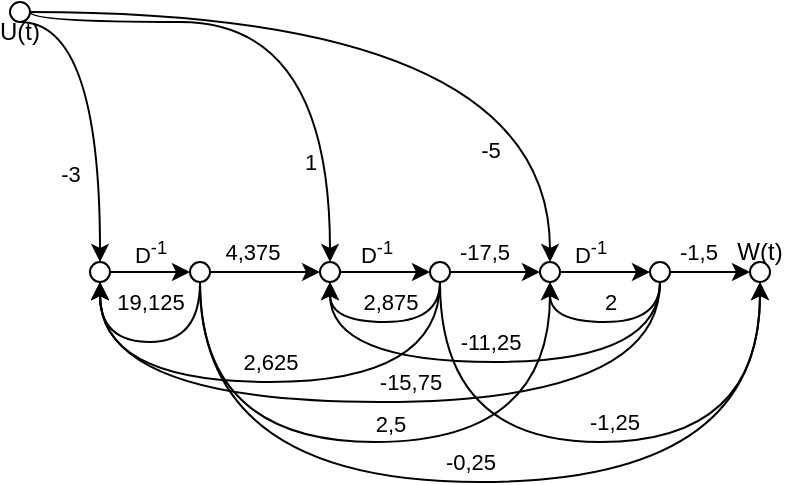 <mxfile version="21.1.2" type="github" pages="2">
  <diagram name="Страница 1" id="J253sKv-5mYBenVmnRTH">
    <mxGraphModel dx="737" dy="311" grid="1" gridSize="10" guides="1" tooltips="1" connect="1" arrows="1" fold="1" page="1" pageScale="1" pageWidth="827" pageHeight="1169" math="0" shadow="0">
      <root>
        <mxCell id="0" />
        <mxCell id="1" parent="0" />
        <mxCell id="wxOX3vspZobBlcKCEDgD-23" style="edgeStyle=orthogonalEdgeStyle;rounded=0;orthogonalLoop=1;jettySize=auto;html=1;exitX=1;exitY=0.5;exitDx=0;exitDy=0;entryX=0;entryY=0.5;entryDx=0;entryDy=0;" edge="1" parent="1" source="wxOX3vspZobBlcKCEDgD-1" target="wxOX3vspZobBlcKCEDgD-4">
          <mxGeometry relative="1" as="geometry" />
        </mxCell>
        <mxCell id="wxOX3vspZobBlcKCEDgD-41" value="D&lt;sup&gt;-1&lt;/sup&gt;" style="edgeLabel;html=1;align=center;verticalAlign=middle;resizable=0;points=[];" vertex="1" connectable="0" parent="wxOX3vspZobBlcKCEDgD-23">
          <mxGeometry x="0.236" y="-1" relative="1" as="geometry">
            <mxPoint x="-5" y="-11" as="offset" />
          </mxGeometry>
        </mxCell>
        <mxCell id="wxOX3vspZobBlcKCEDgD-1" value="" style="ellipse;whiteSpace=wrap;html=1;aspect=fixed;" vertex="1" parent="1">
          <mxGeometry x="110" y="270" width="10" height="10" as="geometry" />
        </mxCell>
        <mxCell id="wxOX3vspZobBlcKCEDgD-24" style="edgeStyle=orthogonalEdgeStyle;rounded=0;orthogonalLoop=1;jettySize=auto;html=1;exitX=1;exitY=0.5;exitDx=0;exitDy=0;entryX=0;entryY=0.5;entryDx=0;entryDy=0;" edge="1" parent="1" source="wxOX3vspZobBlcKCEDgD-4" target="wxOX3vspZobBlcKCEDgD-18">
          <mxGeometry relative="1" as="geometry" />
        </mxCell>
        <mxCell id="wxOX3vspZobBlcKCEDgD-37" value="4,375" style="edgeLabel;html=1;align=center;verticalAlign=middle;resizable=0;points=[];" vertex="1" connectable="0" parent="wxOX3vspZobBlcKCEDgD-24">
          <mxGeometry x="0.248" relative="1" as="geometry">
            <mxPoint x="-14" y="-10" as="offset" />
          </mxGeometry>
        </mxCell>
        <mxCell id="wxOX3vspZobBlcKCEDgD-29" style="edgeStyle=orthogonalEdgeStyle;rounded=0;orthogonalLoop=1;jettySize=auto;html=1;exitX=0.5;exitY=1;exitDx=0;exitDy=0;entryX=0.5;entryY=1;entryDx=0;entryDy=0;curved=1;" edge="1" parent="1" source="wxOX3vspZobBlcKCEDgD-4" target="wxOX3vspZobBlcKCEDgD-1">
          <mxGeometry relative="1" as="geometry">
            <Array as="points">
              <mxPoint x="165" y="310" />
              <mxPoint x="115" y="310" />
            </Array>
          </mxGeometry>
        </mxCell>
        <mxCell id="wxOX3vspZobBlcKCEDgD-30" value="19,125" style="edgeLabel;html=1;align=center;verticalAlign=middle;resizable=0;points=[];" vertex="1" connectable="0" parent="wxOX3vspZobBlcKCEDgD-29">
          <mxGeometry x="-0.309" y="-2" relative="1" as="geometry">
            <mxPoint x="-17" y="-18" as="offset" />
          </mxGeometry>
        </mxCell>
        <mxCell id="wxOX3vspZobBlcKCEDgD-46" style="edgeStyle=orthogonalEdgeStyle;rounded=0;orthogonalLoop=1;jettySize=auto;html=1;exitX=0.5;exitY=1;exitDx=0;exitDy=0;entryX=0.5;entryY=1;entryDx=0;entryDy=0;curved=1;" edge="1" parent="1" source="wxOX3vspZobBlcKCEDgD-4" target="wxOX3vspZobBlcKCEDgD-31">
          <mxGeometry relative="1" as="geometry">
            <Array as="points">
              <mxPoint x="165" y="380" />
              <mxPoint x="445" y="380" />
            </Array>
          </mxGeometry>
        </mxCell>
        <mxCell id="wxOX3vspZobBlcKCEDgD-55" value="-0,25" style="edgeLabel;html=1;align=center;verticalAlign=middle;resizable=0;points=[];" vertex="1" connectable="0" parent="wxOX3vspZobBlcKCEDgD-46">
          <mxGeometry x="0.07" y="1" relative="1" as="geometry">
            <mxPoint x="-22" y="-9" as="offset" />
          </mxGeometry>
        </mxCell>
        <mxCell id="wxOX3vspZobBlcKCEDgD-50" style="edgeStyle=orthogonalEdgeStyle;rounded=0;orthogonalLoop=1;jettySize=auto;html=1;exitX=0.5;exitY=1;exitDx=0;exitDy=0;entryX=0.5;entryY=1;entryDx=0;entryDy=0;curved=1;" edge="1" parent="1" source="wxOX3vspZobBlcKCEDgD-4" target="wxOX3vspZobBlcKCEDgD-20">
          <mxGeometry relative="1" as="geometry">
            <Array as="points">
              <mxPoint x="165" y="360" />
              <mxPoint x="340" y="360" />
            </Array>
          </mxGeometry>
        </mxCell>
        <mxCell id="wxOX3vspZobBlcKCEDgD-53" value="2,5" style="edgeLabel;html=1;align=center;verticalAlign=middle;resizable=0;points=[];" vertex="1" connectable="0" parent="wxOX3vspZobBlcKCEDgD-50">
          <mxGeometry x="0.296" y="9" relative="1" as="geometry">
            <mxPoint x="-42" as="offset" />
          </mxGeometry>
        </mxCell>
        <mxCell id="wxOX3vspZobBlcKCEDgD-4" value="" style="ellipse;whiteSpace=wrap;html=1;aspect=fixed;" vertex="1" parent="1">
          <mxGeometry x="160" y="270" width="10" height="10" as="geometry" />
        </mxCell>
        <mxCell id="wxOX3vspZobBlcKCEDgD-26" style="edgeStyle=orthogonalEdgeStyle;rounded=0;orthogonalLoop=1;jettySize=auto;html=1;exitX=1;exitY=0.5;exitDx=0;exitDy=0;entryX=0;entryY=0.5;entryDx=0;entryDy=0;" edge="1" parent="1" source="wxOX3vspZobBlcKCEDgD-6" target="wxOX3vspZobBlcKCEDgD-20">
          <mxGeometry relative="1" as="geometry" />
        </mxCell>
        <mxCell id="wxOX3vspZobBlcKCEDgD-40" value="-17,5" style="edgeLabel;html=1;align=center;verticalAlign=middle;resizable=0;points=[];" vertex="1" connectable="0" parent="wxOX3vspZobBlcKCEDgD-26">
          <mxGeometry x="-0.275" y="2" relative="1" as="geometry">
            <mxPoint y="-8" as="offset" />
          </mxGeometry>
        </mxCell>
        <mxCell id="wxOX3vspZobBlcKCEDgD-35" style="edgeStyle=orthogonalEdgeStyle;rounded=0;orthogonalLoop=1;jettySize=auto;html=1;exitX=0.5;exitY=1;exitDx=0;exitDy=0;entryX=0.5;entryY=1;entryDx=0;entryDy=0;curved=1;" edge="1" parent="1" source="wxOX3vspZobBlcKCEDgD-6" target="wxOX3vspZobBlcKCEDgD-1">
          <mxGeometry relative="1" as="geometry">
            <Array as="points">
              <mxPoint x="285" y="330" />
              <mxPoint x="115" y="330" />
            </Array>
          </mxGeometry>
        </mxCell>
        <mxCell id="wxOX3vspZobBlcKCEDgD-38" value="2,625" style="edgeLabel;html=1;align=center;verticalAlign=middle;resizable=0;points=[];" vertex="1" connectable="0" parent="wxOX3vspZobBlcKCEDgD-35">
          <mxGeometry x="-0.127" y="-1" relative="1" as="geometry">
            <mxPoint x="-17" y="-9" as="offset" />
          </mxGeometry>
        </mxCell>
        <mxCell id="wxOX3vspZobBlcKCEDgD-47" style="edgeStyle=orthogonalEdgeStyle;rounded=0;orthogonalLoop=1;jettySize=auto;html=1;exitX=0.5;exitY=1;exitDx=0;exitDy=0;entryX=0.5;entryY=1;entryDx=0;entryDy=0;curved=1;" edge="1" parent="1" source="wxOX3vspZobBlcKCEDgD-6" target="wxOX3vspZobBlcKCEDgD-31">
          <mxGeometry relative="1" as="geometry">
            <Array as="points">
              <mxPoint x="285" y="360" />
              <mxPoint x="445" y="360" />
            </Array>
          </mxGeometry>
        </mxCell>
        <mxCell id="wxOX3vspZobBlcKCEDgD-54" value="-1,25" style="edgeLabel;html=1;align=center;verticalAlign=middle;resizable=0;points=[];" vertex="1" connectable="0" parent="wxOX3vspZobBlcKCEDgD-47">
          <mxGeometry x="0.042" y="-1" relative="1" as="geometry">
            <mxPoint y="-11" as="offset" />
          </mxGeometry>
        </mxCell>
        <mxCell id="wxOX3vspZobBlcKCEDgD-48" style="edgeStyle=orthogonalEdgeStyle;rounded=0;orthogonalLoop=1;jettySize=auto;html=1;exitX=0.5;exitY=1;exitDx=0;exitDy=0;entryX=0.5;entryY=1;entryDx=0;entryDy=0;curved=1;" edge="1" parent="1" source="wxOX3vspZobBlcKCEDgD-6" target="wxOX3vspZobBlcKCEDgD-18">
          <mxGeometry relative="1" as="geometry" />
        </mxCell>
        <mxCell id="wxOX3vspZobBlcKCEDgD-51" value="2,875" style="edgeLabel;html=1;align=center;verticalAlign=middle;resizable=0;points=[];" vertex="1" connectable="0" parent="wxOX3vspZobBlcKCEDgD-48">
          <mxGeometry x="-0.096" relative="1" as="geometry">
            <mxPoint x="-2" y="-10" as="offset" />
          </mxGeometry>
        </mxCell>
        <mxCell id="wxOX3vspZobBlcKCEDgD-6" value="" style="ellipse;whiteSpace=wrap;html=1;aspect=fixed;" vertex="1" parent="1">
          <mxGeometry x="280" y="270" width="10" height="10" as="geometry" />
        </mxCell>
        <mxCell id="wxOX3vspZobBlcKCEDgD-32" style="edgeStyle=orthogonalEdgeStyle;rounded=0;orthogonalLoop=1;jettySize=auto;html=1;exitX=1;exitY=0.5;exitDx=0;exitDy=0;entryX=0;entryY=0.5;entryDx=0;entryDy=0;" edge="1" parent="1" source="wxOX3vspZobBlcKCEDgD-8" target="wxOX3vspZobBlcKCEDgD-31">
          <mxGeometry relative="1" as="geometry" />
        </mxCell>
        <mxCell id="wxOX3vspZobBlcKCEDgD-34" value="-1,5" style="edgeLabel;html=1;align=center;verticalAlign=middle;resizable=0;points=[];" vertex="1" connectable="0" parent="wxOX3vspZobBlcKCEDgD-32">
          <mxGeometry x="-0.244" y="1" relative="1" as="geometry">
            <mxPoint x="-1" y="-9" as="offset" />
          </mxGeometry>
        </mxCell>
        <mxCell id="wxOX3vspZobBlcKCEDgD-36" style="edgeStyle=orthogonalEdgeStyle;rounded=0;orthogonalLoop=1;jettySize=auto;html=1;exitX=0.5;exitY=1;exitDx=0;exitDy=0;entryX=0.5;entryY=1;entryDx=0;entryDy=0;curved=1;" edge="1" parent="1" source="wxOX3vspZobBlcKCEDgD-8" target="wxOX3vspZobBlcKCEDgD-1">
          <mxGeometry relative="1" as="geometry">
            <Array as="points">
              <mxPoint x="395" y="340" />
              <mxPoint x="115" y="340" />
            </Array>
          </mxGeometry>
        </mxCell>
        <mxCell id="wxOX3vspZobBlcKCEDgD-39" value="-15,75" style="edgeLabel;html=1;align=center;verticalAlign=middle;resizable=0;points=[];" vertex="1" connectable="0" parent="wxOX3vspZobBlcKCEDgD-36">
          <mxGeometry x="-0.129" y="-2" relative="1" as="geometry">
            <mxPoint x="-11" y="-8" as="offset" />
          </mxGeometry>
        </mxCell>
        <mxCell id="wxOX3vspZobBlcKCEDgD-44" style="edgeStyle=orthogonalEdgeStyle;rounded=0;orthogonalLoop=1;jettySize=auto;html=1;exitX=0.5;exitY=1;exitDx=0;exitDy=0;entryX=0.5;entryY=1;entryDx=0;entryDy=0;curved=1;" edge="1" parent="1" source="wxOX3vspZobBlcKCEDgD-8" target="wxOX3vspZobBlcKCEDgD-20">
          <mxGeometry relative="1" as="geometry" />
        </mxCell>
        <mxCell id="wxOX3vspZobBlcKCEDgD-45" value="2" style="edgeLabel;html=1;align=center;verticalAlign=middle;resizable=0;points=[];" vertex="1" connectable="0" parent="wxOX3vspZobBlcKCEDgD-44">
          <mxGeometry x="0.335" y="-2" relative="1" as="geometry">
            <mxPoint x="18" y="-8" as="offset" />
          </mxGeometry>
        </mxCell>
        <mxCell id="wxOX3vspZobBlcKCEDgD-49" style="edgeStyle=orthogonalEdgeStyle;rounded=0;orthogonalLoop=1;jettySize=auto;html=1;exitX=0.5;exitY=1;exitDx=0;exitDy=0;entryX=0.5;entryY=1;entryDx=0;entryDy=0;curved=1;" edge="1" parent="1" source="wxOX3vspZobBlcKCEDgD-8" target="wxOX3vspZobBlcKCEDgD-18">
          <mxGeometry relative="1" as="geometry">
            <Array as="points">
              <mxPoint x="395" y="320" />
              <mxPoint x="230" y="320" />
            </Array>
          </mxGeometry>
        </mxCell>
        <mxCell id="wxOX3vspZobBlcKCEDgD-52" value="-11,25" style="edgeLabel;html=1;align=center;verticalAlign=middle;resizable=0;points=[];" vertex="1" connectable="0" parent="wxOX3vspZobBlcKCEDgD-49">
          <mxGeometry x="-0.524" y="-10" relative="1" as="geometry">
            <mxPoint x="-67" as="offset" />
          </mxGeometry>
        </mxCell>
        <mxCell id="wxOX3vspZobBlcKCEDgD-8" value="" style="ellipse;whiteSpace=wrap;html=1;aspect=fixed;" vertex="1" parent="1">
          <mxGeometry x="390" y="270" width="10" height="10" as="geometry" />
        </mxCell>
        <mxCell id="wxOX3vspZobBlcKCEDgD-9" value="" style="ellipse;whiteSpace=wrap;html=1;aspect=fixed;" vertex="1" parent="1">
          <mxGeometry x="70" y="140" width="10" height="10" as="geometry" />
        </mxCell>
        <mxCell id="wxOX3vspZobBlcKCEDgD-16" style="edgeStyle=orthogonalEdgeStyle;rounded=0;orthogonalLoop=1;jettySize=auto;html=1;exitX=0.5;exitY=1;exitDx=0;exitDy=0;entryX=0.5;entryY=0;entryDx=0;entryDy=0;curved=1;" edge="1" parent="1" source="wxOX3vspZobBlcKCEDgD-9" target="wxOX3vspZobBlcKCEDgD-1">
          <mxGeometry relative="1" as="geometry">
            <Array as="points">
              <mxPoint x="115" y="150" />
            </Array>
          </mxGeometry>
        </mxCell>
        <mxCell id="wxOX3vspZobBlcKCEDgD-56" value="-3" style="edgeLabel;html=1;align=center;verticalAlign=middle;resizable=0;points=[];" vertex="1" connectable="0" parent="wxOX3vspZobBlcKCEDgD-16">
          <mxGeometry x="0.449" relative="1" as="geometry">
            <mxPoint x="-15" as="offset" />
          </mxGeometry>
        </mxCell>
        <mxCell id="wxOX3vspZobBlcKCEDgD-15" value="U(t)" style="text;html=1;strokeColor=none;fillColor=none;align=center;verticalAlign=middle;whiteSpace=wrap;rounded=0;" vertex="1" parent="1">
          <mxGeometry x="65" y="150" width="20" height="10" as="geometry" />
        </mxCell>
        <mxCell id="wxOX3vspZobBlcKCEDgD-25" style="edgeStyle=orthogonalEdgeStyle;rounded=0;orthogonalLoop=1;jettySize=auto;html=1;exitX=1;exitY=0.5;exitDx=0;exitDy=0;entryX=0;entryY=0.5;entryDx=0;entryDy=0;" edge="1" parent="1" source="wxOX3vspZobBlcKCEDgD-18" target="wxOX3vspZobBlcKCEDgD-6">
          <mxGeometry relative="1" as="geometry" />
        </mxCell>
        <mxCell id="wxOX3vspZobBlcKCEDgD-42" value="D&lt;sup&gt;-1&lt;/sup&gt;" style="edgeLabel;html=1;align=center;verticalAlign=middle;resizable=0;points=[];" vertex="1" connectable="0" parent="wxOX3vspZobBlcKCEDgD-25">
          <mxGeometry x="-0.212" relative="1" as="geometry">
            <mxPoint y="-10" as="offset" />
          </mxGeometry>
        </mxCell>
        <mxCell id="wxOX3vspZobBlcKCEDgD-18" value="" style="ellipse;whiteSpace=wrap;html=1;aspect=fixed;" vertex="1" parent="1">
          <mxGeometry x="225" y="270" width="10" height="10" as="geometry" />
        </mxCell>
        <mxCell id="wxOX3vspZobBlcKCEDgD-19" style="edgeStyle=orthogonalEdgeStyle;rounded=0;orthogonalLoop=1;jettySize=auto;html=1;exitX=1;exitY=0.5;exitDx=0;exitDy=0;entryX=0.5;entryY=0;entryDx=0;entryDy=0;curved=1;" edge="1" parent="1" target="wxOX3vspZobBlcKCEDgD-18" source="wxOX3vspZobBlcKCEDgD-9">
          <mxGeometry relative="1" as="geometry">
            <mxPoint x="190" y="150" as="sourcePoint" />
            <Array as="points">
              <mxPoint x="80" y="150" />
              <mxPoint x="230" y="150" />
            </Array>
          </mxGeometry>
        </mxCell>
        <mxCell id="wxOX3vspZobBlcKCEDgD-57" value="1" style="edgeLabel;html=1;align=center;verticalAlign=middle;resizable=0;points=[];" vertex="1" connectable="0" parent="wxOX3vspZobBlcKCEDgD-19">
          <mxGeometry x="0.638" y="-2" relative="1" as="geometry">
            <mxPoint x="-8" as="offset" />
          </mxGeometry>
        </mxCell>
        <mxCell id="wxOX3vspZobBlcKCEDgD-27" style="edgeStyle=orthogonalEdgeStyle;rounded=0;orthogonalLoop=1;jettySize=auto;html=1;exitX=1;exitY=0.5;exitDx=0;exitDy=0;entryX=0;entryY=0.5;entryDx=0;entryDy=0;" edge="1" parent="1" source="wxOX3vspZobBlcKCEDgD-20" target="wxOX3vspZobBlcKCEDgD-8">
          <mxGeometry relative="1" as="geometry" />
        </mxCell>
        <mxCell id="wxOX3vspZobBlcKCEDgD-43" value="D&lt;sup style=&quot;border-color: var(--border-color);&quot;&gt;-1&lt;/sup&gt;" style="edgeLabel;html=1;align=center;verticalAlign=middle;resizable=0;points=[];" vertex="1" connectable="0" parent="wxOX3vspZobBlcKCEDgD-27">
          <mxGeometry x="-0.742" y="-2" relative="1" as="geometry">
            <mxPoint x="9" y="-12" as="offset" />
          </mxGeometry>
        </mxCell>
        <mxCell id="wxOX3vspZobBlcKCEDgD-20" value="" style="ellipse;whiteSpace=wrap;html=1;aspect=fixed;" vertex="1" parent="1">
          <mxGeometry x="335" y="270" width="10" height="10" as="geometry" />
        </mxCell>
        <mxCell id="wxOX3vspZobBlcKCEDgD-21" style="edgeStyle=orthogonalEdgeStyle;rounded=0;orthogonalLoop=1;jettySize=auto;html=1;exitX=1;exitY=0.5;exitDx=0;exitDy=0;entryX=0.5;entryY=0;entryDx=0;entryDy=0;curved=1;" edge="1" parent="1" target="wxOX3vspZobBlcKCEDgD-20" source="wxOX3vspZobBlcKCEDgD-9">
          <mxGeometry relative="1" as="geometry">
            <mxPoint x="190" y="145" as="sourcePoint" />
          </mxGeometry>
        </mxCell>
        <mxCell id="wxOX3vspZobBlcKCEDgD-58" value="-5" style="edgeLabel;html=1;align=center;verticalAlign=middle;resizable=0;points=[];" vertex="1" connectable="0" parent="wxOX3vspZobBlcKCEDgD-21">
          <mxGeometry x="0.709" y="-14" relative="1" as="geometry">
            <mxPoint x="-16" as="offset" />
          </mxGeometry>
        </mxCell>
        <mxCell id="wxOX3vspZobBlcKCEDgD-31" value="" style="ellipse;whiteSpace=wrap;html=1;aspect=fixed;" vertex="1" parent="1">
          <mxGeometry x="440" y="270" width="10" height="10" as="geometry" />
        </mxCell>
        <mxCell id="wxOX3vspZobBlcKCEDgD-33" value="W(t)" style="text;html=1;strokeColor=none;fillColor=none;align=center;verticalAlign=middle;whiteSpace=wrap;rounded=0;" vertex="1" parent="1">
          <mxGeometry x="430" y="260" width="30" height="10" as="geometry" />
        </mxCell>
      </root>
    </mxGraphModel>
  </diagram>
  <diagram id="21wVcje1IS5MFmHCL0z2" name="Страница 2">
    <mxGraphModel dx="737" dy="311" grid="1" gridSize="10" guides="1" tooltips="1" connect="1" arrows="1" fold="1" page="1" pageScale="1" pageWidth="827" pageHeight="1169" math="0" shadow="0">
      <root>
        <mxCell id="0" />
        <mxCell id="1" parent="0" />
        <mxCell id="RL1HZVmTe7QBWw6B7av5-1" style="edgeStyle=orthogonalEdgeStyle;rounded=0;orthogonalLoop=1;jettySize=auto;html=1;exitX=1;exitY=0.5;exitDx=0;exitDy=0;entryX=0;entryY=0.5;entryDx=0;entryDy=0;" edge="1" parent="1" source="RL1HZVmTe7QBWw6B7av5-3" target="RL1HZVmTe7QBWw6B7av5-12">
          <mxGeometry relative="1" as="geometry" />
        </mxCell>
        <mxCell id="RL1HZVmTe7QBWw6B7av5-2" value="D&lt;sup&gt;-1&lt;/sup&gt;" style="edgeLabel;html=1;align=center;verticalAlign=middle;resizable=0;points=[];" vertex="1" connectable="0" parent="RL1HZVmTe7QBWw6B7av5-1">
          <mxGeometry x="0.236" y="-1" relative="1" as="geometry">
            <mxPoint x="-5" y="-11" as="offset" />
          </mxGeometry>
        </mxCell>
        <mxCell id="RL1HZVmTe7QBWw6B7av5-3" value="" style="ellipse;whiteSpace=wrap;html=1;aspect=fixed;" vertex="1" parent="1">
          <mxGeometry x="110" y="270" width="10" height="10" as="geometry" />
        </mxCell>
        <mxCell id="RL1HZVmTe7QBWw6B7av5-6" style="edgeStyle=orthogonalEdgeStyle;rounded=0;orthogonalLoop=1;jettySize=auto;html=1;exitX=0.5;exitY=1;exitDx=0;exitDy=0;entryX=0.5;entryY=1;entryDx=0;entryDy=0;curved=1;" edge="1" parent="1" source="RL1HZVmTe7QBWw6B7av5-12" target="RL1HZVmTe7QBWw6B7av5-3">
          <mxGeometry relative="1" as="geometry">
            <Array as="points">
              <mxPoint x="165" y="310" />
              <mxPoint x="115" y="310" />
            </Array>
          </mxGeometry>
        </mxCell>
        <mxCell id="RL1HZVmTe7QBWw6B7av5-7" value="-3" style="edgeLabel;html=1;align=center;verticalAlign=middle;resizable=0;points=[];" vertex="1" connectable="0" parent="RL1HZVmTe7QBWw6B7av5-6">
          <mxGeometry x="-0.309" y="-2" relative="1" as="geometry">
            <mxPoint x="-17" y="-8" as="offset" />
          </mxGeometry>
        </mxCell>
        <mxCell id="RL1HZVmTe7QBWw6B7av5-8" style="edgeStyle=orthogonalEdgeStyle;rounded=0;orthogonalLoop=1;jettySize=auto;html=1;exitX=0.5;exitY=1;exitDx=0;exitDy=0;entryX=0.5;entryY=1;entryDx=0;entryDy=0;curved=1;" edge="1" parent="1" source="RL1HZVmTe7QBWw6B7av5-12" target="RL1HZVmTe7QBWw6B7av5-45">
          <mxGeometry relative="1" as="geometry">
            <Array as="points">
              <mxPoint x="165" y="380" />
              <mxPoint x="445" y="380" />
            </Array>
          </mxGeometry>
        </mxCell>
        <mxCell id="RL1HZVmTe7QBWw6B7av5-9" value="-0,25" style="edgeLabel;html=1;align=center;verticalAlign=middle;resizable=0;points=[];" vertex="1" connectable="0" parent="RL1HZVmTe7QBWw6B7av5-8">
          <mxGeometry x="0.07" y="1" relative="1" as="geometry">
            <mxPoint x="-22" y="-9" as="offset" />
          </mxGeometry>
        </mxCell>
        <mxCell id="RL1HZVmTe7QBWw6B7av5-10" style="edgeStyle=orthogonalEdgeStyle;rounded=0;orthogonalLoop=1;jettySize=auto;html=1;exitX=0.5;exitY=1;exitDx=0;exitDy=0;entryX=0.5;entryY=1;entryDx=0;entryDy=0;curved=1;" edge="1" parent="1" source="RL1HZVmTe7QBWw6B7av5-12" target="RL1HZVmTe7QBWw6B7av5-42">
          <mxGeometry relative="1" as="geometry">
            <Array as="points">
              <mxPoint x="165" y="360" />
              <mxPoint x="340" y="360" />
            </Array>
          </mxGeometry>
        </mxCell>
        <mxCell id="RL1HZVmTe7QBWw6B7av5-11" value="2,5" style="edgeLabel;html=1;align=center;verticalAlign=middle;resizable=0;points=[];" vertex="1" connectable="0" parent="RL1HZVmTe7QBWw6B7av5-10">
          <mxGeometry x="0.296" y="9" relative="1" as="geometry">
            <mxPoint x="-42" as="offset" />
          </mxGeometry>
        </mxCell>
        <mxCell id="RL1HZVmTe7QBWw6B7av5-12" value="" style="ellipse;whiteSpace=wrap;html=1;aspect=fixed;" vertex="1" parent="1">
          <mxGeometry x="160" y="270" width="10" height="10" as="geometry" />
        </mxCell>
        <mxCell id="RL1HZVmTe7QBWw6B7av5-13" style="edgeStyle=orthogonalEdgeStyle;rounded=0;orthogonalLoop=1;jettySize=auto;html=1;exitX=1;exitY=0.5;exitDx=0;exitDy=0;entryX=0;entryY=0.5;entryDx=0;entryDy=0;" edge="1" parent="1" source="RL1HZVmTe7QBWw6B7av5-21" target="RL1HZVmTe7QBWw6B7av5-42">
          <mxGeometry relative="1" as="geometry" />
        </mxCell>
        <mxCell id="RL1HZVmTe7QBWw6B7av5-14" value="-17,5" style="edgeLabel;html=1;align=center;verticalAlign=middle;resizable=0;points=[];" vertex="1" connectable="0" parent="RL1HZVmTe7QBWw6B7av5-13">
          <mxGeometry x="-0.275" y="2" relative="1" as="geometry">
            <mxPoint y="-8" as="offset" />
          </mxGeometry>
        </mxCell>
        <mxCell id="RL1HZVmTe7QBWw6B7av5-17" style="edgeStyle=orthogonalEdgeStyle;rounded=0;orthogonalLoop=1;jettySize=auto;html=1;exitX=0.5;exitY=1;exitDx=0;exitDy=0;entryX=0.5;entryY=1;entryDx=0;entryDy=0;curved=1;" edge="1" parent="1" source="RL1HZVmTe7QBWw6B7av5-21" target="RL1HZVmTe7QBWw6B7av5-45">
          <mxGeometry relative="1" as="geometry">
            <Array as="points">
              <mxPoint x="285" y="360" />
              <mxPoint x="445" y="360" />
            </Array>
          </mxGeometry>
        </mxCell>
        <mxCell id="RL1HZVmTe7QBWw6B7av5-18" value="-1,25" style="edgeLabel;html=1;align=center;verticalAlign=middle;resizable=0;points=[];" vertex="1" connectable="0" parent="RL1HZVmTe7QBWw6B7av5-17">
          <mxGeometry x="0.042" y="-1" relative="1" as="geometry">
            <mxPoint y="-11" as="offset" />
          </mxGeometry>
        </mxCell>
        <mxCell id="RL1HZVmTe7QBWw6B7av5-19" style="edgeStyle=orthogonalEdgeStyle;rounded=0;orthogonalLoop=1;jettySize=auto;html=1;exitX=0.5;exitY=1;exitDx=0;exitDy=0;entryX=0.5;entryY=1;entryDx=0;entryDy=0;curved=1;" edge="1" parent="1" source="RL1HZVmTe7QBWw6B7av5-21" target="RL1HZVmTe7QBWw6B7av5-37">
          <mxGeometry relative="1" as="geometry" />
        </mxCell>
        <mxCell id="RL1HZVmTe7QBWw6B7av5-20" value="2,875" style="edgeLabel;html=1;align=center;verticalAlign=middle;resizable=0;points=[];" vertex="1" connectable="0" parent="RL1HZVmTe7QBWw6B7av5-19">
          <mxGeometry x="-0.096" relative="1" as="geometry">
            <mxPoint x="-2" y="-10" as="offset" />
          </mxGeometry>
        </mxCell>
        <mxCell id="RL1HZVmTe7QBWw6B7av5-21" value="" style="ellipse;whiteSpace=wrap;html=1;aspect=fixed;" vertex="1" parent="1">
          <mxGeometry x="280" y="270" width="10" height="10" as="geometry" />
        </mxCell>
        <mxCell id="RL1HZVmTe7QBWw6B7av5-22" style="edgeStyle=orthogonalEdgeStyle;rounded=0;orthogonalLoop=1;jettySize=auto;html=1;exitX=1;exitY=0.5;exitDx=0;exitDy=0;entryX=0;entryY=0.5;entryDx=0;entryDy=0;" edge="1" parent="1" source="RL1HZVmTe7QBWw6B7av5-30" target="RL1HZVmTe7QBWw6B7av5-45">
          <mxGeometry relative="1" as="geometry" />
        </mxCell>
        <mxCell id="RL1HZVmTe7QBWw6B7av5-23" value="-1,5" style="edgeLabel;html=1;align=center;verticalAlign=middle;resizable=0;points=[];" vertex="1" connectable="0" parent="RL1HZVmTe7QBWw6B7av5-22">
          <mxGeometry x="-0.244" y="1" relative="1" as="geometry">
            <mxPoint x="-1" y="-9" as="offset" />
          </mxGeometry>
        </mxCell>
        <mxCell id="RL1HZVmTe7QBWw6B7av5-24" style="edgeStyle=orthogonalEdgeStyle;rounded=0;orthogonalLoop=1;jettySize=auto;html=1;exitX=0.5;exitY=1;exitDx=0;exitDy=0;entryX=0.5;entryY=1;entryDx=0;entryDy=0;curved=1;" edge="1" parent="1" source="RL1HZVmTe7QBWw6B7av5-30" target="RL1HZVmTe7QBWw6B7av5-3">
          <mxGeometry relative="1" as="geometry">
            <Array as="points">
              <mxPoint x="395" y="340" />
              <mxPoint x="115" y="340" />
            </Array>
          </mxGeometry>
        </mxCell>
        <mxCell id="RL1HZVmTe7QBWw6B7av5-25" value="-15,75" style="edgeLabel;html=1;align=center;verticalAlign=middle;resizable=0;points=[];" vertex="1" connectable="0" parent="RL1HZVmTe7QBWw6B7av5-24">
          <mxGeometry x="-0.129" y="-2" relative="1" as="geometry">
            <mxPoint x="-11" y="-8" as="offset" />
          </mxGeometry>
        </mxCell>
        <mxCell id="RL1HZVmTe7QBWw6B7av5-26" style="edgeStyle=orthogonalEdgeStyle;rounded=0;orthogonalLoop=1;jettySize=auto;html=1;exitX=0.5;exitY=1;exitDx=0;exitDy=0;entryX=0.5;entryY=1;entryDx=0;entryDy=0;curved=1;" edge="1" parent="1" source="RL1HZVmTe7QBWw6B7av5-30" target="RL1HZVmTe7QBWw6B7av5-42">
          <mxGeometry relative="1" as="geometry" />
        </mxCell>
        <mxCell id="RL1HZVmTe7QBWw6B7av5-27" value="2" style="edgeLabel;html=1;align=center;verticalAlign=middle;resizable=0;points=[];" vertex="1" connectable="0" parent="RL1HZVmTe7QBWw6B7av5-26">
          <mxGeometry x="0.335" y="-2" relative="1" as="geometry">
            <mxPoint x="18" y="-8" as="offset" />
          </mxGeometry>
        </mxCell>
        <mxCell id="RL1HZVmTe7QBWw6B7av5-28" style="edgeStyle=orthogonalEdgeStyle;rounded=0;orthogonalLoop=1;jettySize=auto;html=1;exitX=0.5;exitY=1;exitDx=0;exitDy=0;entryX=0.5;entryY=1;entryDx=0;entryDy=0;curved=1;" edge="1" parent="1" source="RL1HZVmTe7QBWw6B7av5-30" target="RL1HZVmTe7QBWw6B7av5-37">
          <mxGeometry relative="1" as="geometry">
            <Array as="points">
              <mxPoint x="395" y="320" />
              <mxPoint x="230" y="320" />
            </Array>
          </mxGeometry>
        </mxCell>
        <mxCell id="RL1HZVmTe7QBWw6B7av5-29" value="-11,25" style="edgeLabel;html=1;align=center;verticalAlign=middle;resizable=0;points=[];" vertex="1" connectable="0" parent="RL1HZVmTe7QBWw6B7av5-28">
          <mxGeometry x="-0.524" y="-10" relative="1" as="geometry">
            <mxPoint x="-67" as="offset" />
          </mxGeometry>
        </mxCell>
        <mxCell id="RL1HZVmTe7QBWw6B7av5-30" value="" style="ellipse;whiteSpace=wrap;html=1;aspect=fixed;" vertex="1" parent="1">
          <mxGeometry x="390" y="270" width="10" height="10" as="geometry" />
        </mxCell>
        <mxCell id="RL1HZVmTe7QBWw6B7av5-31" value="" style="ellipse;whiteSpace=wrap;html=1;aspect=fixed;" vertex="1" parent="1">
          <mxGeometry x="70" y="140" width="10" height="10" as="geometry" />
        </mxCell>
        <mxCell id="RL1HZVmTe7QBWw6B7av5-32" style="edgeStyle=orthogonalEdgeStyle;rounded=0;orthogonalLoop=1;jettySize=auto;html=1;exitX=0.5;exitY=1;exitDx=0;exitDy=0;entryX=0.5;entryY=0;entryDx=0;entryDy=0;curved=1;" edge="1" parent="1" source="RL1HZVmTe7QBWw6B7av5-31" target="RL1HZVmTe7QBWw6B7av5-3">
          <mxGeometry relative="1" as="geometry">
            <Array as="points">
              <mxPoint x="115" y="150" />
            </Array>
          </mxGeometry>
        </mxCell>
        <mxCell id="RL1HZVmTe7QBWw6B7av5-33" value="-3" style="edgeLabel;html=1;align=center;verticalAlign=middle;resizable=0;points=[];" vertex="1" connectable="0" parent="RL1HZVmTe7QBWw6B7av5-32">
          <mxGeometry x="0.449" relative="1" as="geometry">
            <mxPoint x="-15" as="offset" />
          </mxGeometry>
        </mxCell>
        <mxCell id="RL1HZVmTe7QBWw6B7av5-34" value="U(t)" style="text;html=1;strokeColor=none;fillColor=none;align=center;verticalAlign=middle;whiteSpace=wrap;rounded=0;" vertex="1" parent="1">
          <mxGeometry x="65" y="150" width="20" height="10" as="geometry" />
        </mxCell>
        <mxCell id="RL1HZVmTe7QBWw6B7av5-35" style="edgeStyle=orthogonalEdgeStyle;rounded=0;orthogonalLoop=1;jettySize=auto;html=1;exitX=1;exitY=0.5;exitDx=0;exitDy=0;entryX=0;entryY=0.5;entryDx=0;entryDy=0;" edge="1" parent="1" source="RL1HZVmTe7QBWw6B7av5-37" target="RL1HZVmTe7QBWw6B7av5-21">
          <mxGeometry relative="1" as="geometry" />
        </mxCell>
        <mxCell id="RL1HZVmTe7QBWw6B7av5-36" value="D&lt;sup&gt;-1&lt;/sup&gt;" style="edgeLabel;html=1;align=center;verticalAlign=middle;resizable=0;points=[];" vertex="1" connectable="0" parent="RL1HZVmTe7QBWw6B7av5-35">
          <mxGeometry x="-0.212" relative="1" as="geometry">
            <mxPoint y="-10" as="offset" />
          </mxGeometry>
        </mxCell>
        <mxCell id="RL1HZVmTe7QBWw6B7av5-37" value="" style="ellipse;whiteSpace=wrap;html=1;aspect=fixed;" vertex="1" parent="1">
          <mxGeometry x="225" y="270" width="10" height="10" as="geometry" />
        </mxCell>
        <mxCell id="RL1HZVmTe7QBWw6B7av5-38" style="edgeStyle=orthogonalEdgeStyle;rounded=0;orthogonalLoop=1;jettySize=auto;html=1;exitX=1;exitY=0.5;exitDx=0;exitDy=0;entryX=0.5;entryY=0;entryDx=0;entryDy=0;curved=1;" edge="1" parent="1" source="RL1HZVmTe7QBWw6B7av5-31" target="RL1HZVmTe7QBWw6B7av5-37">
          <mxGeometry relative="1" as="geometry">
            <mxPoint x="190" y="150" as="sourcePoint" />
            <Array as="points">
              <mxPoint x="80" y="150" />
              <mxPoint x="230" y="150" />
            </Array>
          </mxGeometry>
        </mxCell>
        <mxCell id="RL1HZVmTe7QBWw6B7av5-39" value="1" style="edgeLabel;html=1;align=center;verticalAlign=middle;resizable=0;points=[];" vertex="1" connectable="0" parent="RL1HZVmTe7QBWw6B7av5-38">
          <mxGeometry x="0.638" y="-2" relative="1" as="geometry">
            <mxPoint x="-8" as="offset" />
          </mxGeometry>
        </mxCell>
        <mxCell id="RL1HZVmTe7QBWw6B7av5-40" style="edgeStyle=orthogonalEdgeStyle;rounded=0;orthogonalLoop=1;jettySize=auto;html=1;exitX=1;exitY=0.5;exitDx=0;exitDy=0;entryX=0;entryY=0.5;entryDx=0;entryDy=0;" edge="1" parent="1" source="RL1HZVmTe7QBWw6B7av5-42" target="RL1HZVmTe7QBWw6B7av5-30">
          <mxGeometry relative="1" as="geometry" />
        </mxCell>
        <mxCell id="RL1HZVmTe7QBWw6B7av5-41" value="D&lt;sup style=&quot;border-color: var(--border-color);&quot;&gt;-1&lt;/sup&gt;" style="edgeLabel;html=1;align=center;verticalAlign=middle;resizable=0;points=[];" vertex="1" connectable="0" parent="RL1HZVmTe7QBWw6B7av5-40">
          <mxGeometry x="-0.742" y="-2" relative="1" as="geometry">
            <mxPoint x="9" y="-12" as="offset" />
          </mxGeometry>
        </mxCell>
        <mxCell id="RL1HZVmTe7QBWw6B7av5-42" value="" style="ellipse;whiteSpace=wrap;html=1;aspect=fixed;" vertex="1" parent="1">
          <mxGeometry x="335" y="270" width="10" height="10" as="geometry" />
        </mxCell>
        <mxCell id="RL1HZVmTe7QBWw6B7av5-43" style="edgeStyle=orthogonalEdgeStyle;rounded=0;orthogonalLoop=1;jettySize=auto;html=1;exitX=1;exitY=0.5;exitDx=0;exitDy=0;entryX=0.5;entryY=0;entryDx=0;entryDy=0;curved=1;" edge="1" parent="1" source="RL1HZVmTe7QBWw6B7av5-31" target="RL1HZVmTe7QBWw6B7av5-42">
          <mxGeometry relative="1" as="geometry">
            <mxPoint x="190" y="145" as="sourcePoint" />
          </mxGeometry>
        </mxCell>
        <mxCell id="RL1HZVmTe7QBWw6B7av5-44" value="-5" style="edgeLabel;html=1;align=center;verticalAlign=middle;resizable=0;points=[];" vertex="1" connectable="0" parent="RL1HZVmTe7QBWw6B7av5-43">
          <mxGeometry x="0.709" y="-14" relative="1" as="geometry">
            <mxPoint x="-16" as="offset" />
          </mxGeometry>
        </mxCell>
        <mxCell id="RL1HZVmTe7QBWw6B7av5-45" value="" style="ellipse;whiteSpace=wrap;html=1;aspect=fixed;" vertex="1" parent="1">
          <mxGeometry x="440" y="270" width="10" height="10" as="geometry" />
        </mxCell>
        <mxCell id="RL1HZVmTe7QBWw6B7av5-46" value="W(t)" style="text;html=1;strokeColor=none;fillColor=none;align=center;verticalAlign=middle;whiteSpace=wrap;rounded=0;" vertex="1" parent="1">
          <mxGeometry x="430" y="260" width="30" height="10" as="geometry" />
        </mxCell>
      </root>
    </mxGraphModel>
  </diagram>
</mxfile>

